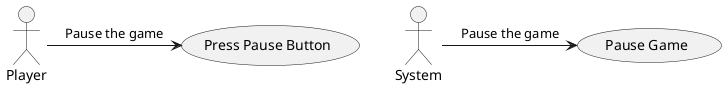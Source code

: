 @startuml
actor Player
actor System

Player -> (Press Pause Button) : Pause the game
System -> (Pause Game) : Pause the game

@enduml
